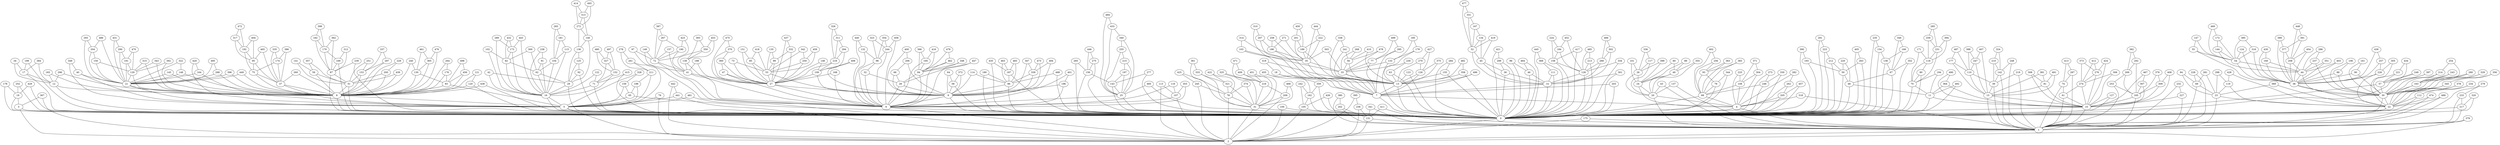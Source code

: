 graph {
	0 [label=0]
	1 [label=1]
	2 [label=2]
	3 [label=3]
	4 [label=4]
	5 [label=5]
	6 [label=6]
	7 [label=7]
	8 [label=8]
	9 [label=9]
	10 [label=10]
	11 [label=11]
	12 [label=12]
	13 [label=13]
	14 [label=14]
	15 [label=15]
	16 [label=16]
	17 [label=17]
	18 [label=18]
	19 [label=19]
	20 [label=20]
	21 [label=21]
	22 [label=22]
	23 [label=23]
	24 [label=24]
	25 [label=25]
	26 [label=26]
	27 [label=27]
	28 [label=28]
	29 [label=29]
	30 [label=30]
	31 [label=31]
	32 [label=32]
	33 [label=33]
	34 [label=34]
	35 [label=35]
	36 [label=36]
	37 [label=37]
	38 [label=38]
	39 [label=39]
	40 [label=40]
	41 [label=41]
	42 [label=42]
	43 [label=43]
	44 [label=44]
	45 [label=45]
	46 [label=46]
	47 [label=47]
	48 [label=48]
	49 [label=49]
	50 [label=50]
	51 [label=51]
	52 [label=52]
	53 [label=53]
	54 [label=54]
	55 [label=55]
	56 [label=56]
	57 [label=57]
	58 [label=58]
	59 [label=59]
	60 [label=60]
	61 [label=61]
	62 [label=62]
	63 [label=63]
	64 [label=64]
	65 [label=65]
	66 [label=66]
	67 [label=67]
	68 [label=68]
	69 [label=69]
	70 [label=70]
	71 [label=71]
	72 [label=72]
	73 [label=73]
	74 [label=74]
	75 [label=75]
	76 [label=76]
	77 [label=77]
	78 [label=78]
	79 [label=79]
	80 [label=80]
	81 [label=81]
	82 [label=82]
	83 [label=83]
	84 [label=84]
	85 [label=85]
	86 [label=86]
	87 [label=87]
	88 [label=88]
	89 [label=89]
	90 [label=90]
	91 [label=91]
	92 [label=92]
	93 [label=93]
	94 [label=94]
	95 [label=95]
	96 [label=96]
	97 [label=97]
	98 [label=98]
	99 [label=99]
	100 [label=100]
	101 [label=101]
	102 [label=102]
	103 [label=103]
	104 [label=104]
	105 [label=105]
	106 [label=106]
	107 [label=107]
	108 [label=108]
	109 [label=109]
	110 [label=110]
	111 [label=111]
	112 [label=112]
	113 [label=113]
	114 [label=114]
	115 [label=115]
	116 [label=116]
	117 [label=117]
	118 [label=118]
	119 [label=119]
	120 [label=120]
	121 [label=121]
	122 [label=122]
	123 [label=123]
	124 [label=124]
	125 [label=125]
	126 [label=126]
	127 [label=127]
	128 [label=128]
	129 [label=129]
	130 [label=130]
	131 [label=131]
	132 [label=132]
	133 [label=133]
	134 [label=134]
	135 [label=135]
	136 [label=136]
	137 [label=137]
	138 [label=138]
	139 [label=139]
	140 [label=140]
	141 [label=141]
	142 [label=142]
	143 [label=143]
	144 [label=144]
	145 [label=145]
	146 [label=146]
	147 [label=147]
	148 [label=148]
	149 [label=149]
	150 [label=150]
	151 [label=151]
	152 [label=152]
	153 [label=153]
	154 [label=154]
	155 [label=155]
	156 [label=156]
	157 [label=157]
	158 [label=158]
	159 [label=159]
	160 [label=160]
	161 [label=161]
	162 [label=162]
	163 [label=163]
	164 [label=164]
	165 [label=165]
	166 [label=166]
	167 [label=167]
	168 [label=168]
	169 [label=169]
	170 [label=170]
	171 [label=171]
	172 [label=172]
	173 [label=173]
	174 [label=174]
	175 [label=175]
	176 [label=176]
	177 [label=177]
	178 [label=178]
	179 [label=179]
	180 [label=180]
	181 [label=181]
	182 [label=182]
	183 [label=183]
	184 [label=184]
	185 [label=185]
	186 [label=186]
	187 [label=187]
	188 [label=188]
	189 [label=189]
	190 [label=190]
	191 [label=191]
	192 [label=192]
	193 [label=193]
	194 [label=194]
	195 [label=195]
	196 [label=196]
	197 [label=197]
	198 [label=198]
	199 [label=199]
	200 [label=200]
	201 [label=201]
	202 [label=202]
	203 [label=203]
	204 [label=204]
	205 [label=205]
	206 [label=206]
	207 [label=207]
	208 [label=208]
	209 [label=209]
	210 [label=210]
	211 [label=211]
	212 [label=212]
	213 [label=213]
	214 [label=214]
	215 [label=215]
	216 [label=216]
	217 [label=217]
	218 [label=218]
	219 [label=219]
	220 [label=220]
	221 [label=221]
	222 [label=222]
	223 [label=223]
	224 [label=224]
	225 [label=225]
	226 [label=226]
	227 [label=227]
	228 [label=228]
	229 [label=229]
	230 [label=230]
	231 [label=231]
	232 [label=232]
	233 [label=233]
	234 [label=234]
	235 [label=235]
	236 [label=236]
	237 [label=237]
	238 [label=238]
	239 [label=239]
	240 [label=240]
	241 [label=241]
	242 [label=242]
	243 [label=243]
	244 [label=244]
	245 [label=245]
	246 [label=246]
	247 [label=247]
	248 [label=248]
	249 [label=249]
	250 [label=250]
	251 [label=251]
	252 [label=252]
	253 [label=253]
	254 [label=254]
	255 [label=255]
	256 [label=256]
	257 [label=257]
	258 [label=258]
	259 [label=259]
	260 [label=260]
	261 [label=261]
	262 [label=262]
	263 [label=263]
	264 [label=264]
	265 [label=265]
	266 [label=266]
	267 [label=267]
	268 [label=268]
	269 [label=269]
	270 [label=270]
	271 [label=271]
	272 [label=272]
	273 [label=273]
	274 [label=274]
	275 [label=275]
	276 [label=276]
	277 [label=277]
	278 [label=278]
	279 [label=279]
	280 [label=280]
	281 [label=281]
	282 [label=282]
	283 [label=283]
	284 [label=284]
	285 [label=285]
	286 [label=286]
	287 [label=287]
	288 [label=288]
	289 [label=289]
	290 [label=290]
	291 [label=291]
	292 [label=292]
	293 [label=293]
	294 [label=294]
	295 [label=295]
	296 [label=296]
	297 [label=297]
	298 [label=298]
	299 [label=299]
	300 [label=300]
	301 [label=301]
	302 [label=302]
	303 [label=303]
	304 [label=304]
	305 [label=305]
	306 [label=306]
	307 [label=307]
	308 [label=308]
	309 [label=309]
	310 [label=310]
	311 [label=311]
	312 [label=312]
	313 [label=313]
	314 [label=314]
	315 [label=315]
	316 [label=316]
	317 [label=317]
	318 [label=318]
	319 [label=319]
	320 [label=320]
	321 [label=321]
	322 [label=322]
	323 [label=323]
	324 [label=324]
	325 [label=325]
	326 [label=326]
	327 [label=327]
	328 [label=328]
	329 [label=329]
	330 [label=330]
	331 [label=331]
	332 [label=332]
	333 [label=333]
	334 [label=334]
	335 [label=335]
	336 [label=336]
	337 [label=337]
	338 [label=338]
	339 [label=339]
	340 [label=340]
	341 [label=341]
	342 [label=342]
	343 [label=343]
	344 [label=344]
	345 [label=345]
	346 [label=346]
	347 [label=347]
	348 [label=348]
	349 [label=349]
	350 [label=350]
	351 [label=351]
	352 [label=352]
	353 [label=353]
	354 [label=354]
	355 [label=355]
	356 [label=356]
	357 [label=357]
	358 [label=358]
	359 [label=359]
	360 [label=360]
	361 [label=361]
	362 [label=362]
	363 [label=363]
	364 [label=364]
	365 [label=365]
	366 [label=366]
	367 [label=367]
	368 [label=368]
	369 [label=369]
	370 [label=370]
	371 [label=371]
	372 [label=372]
	373 [label=373]
	374 [label=374]
	375 [label=375]
	376 [label=376]
	377 [label=377]
	378 [label=378]
	379 [label=379]
	380 [label=380]
	381 [label=381]
	382 [label=382]
	383 [label=383]
	384 [label=384]
	385 [label=385]
	386 [label=386]
	387 [label=387]
	388 [label=388]
	389 [label=389]
	390 [label=390]
	391 [label=391]
	392 [label=392]
	393 [label=393]
	394 [label=394]
	395 [label=395]
	396 [label=396]
	397 [label=397]
	398 [label=398]
	399 [label=399]
	400 [label=400]
	401 [label=401]
	402 [label=402]
	403 [label=403]
	404 [label=404]
	405 [label=405]
	406 [label=406]
	407 [label=407]
	408 [label=408]
	409 [label=409]
	410 [label=410]
	411 [label=411]
	412 [label=412]
	413 [label=413]
	414 [label=414]
	415 [label=415]
	416 [label=416]
	417 [label=417]
	418 [label=418]
	419 [label=419]
	420 [label=420]
	421 [label=421]
	422 [label=422]
	423 [label=423]
	424 [label=424]
	425 [label=425]
	426 [label=426]
	427 [label=427]
	428 [label=428]
	429 [label=429]
	430 [label=430]
	431 [label=431]
	432 [label=432]
	433 [label=433]
	434 [label=434]
	435 [label=435]
	436 [label=436]
	437 [label=437]
	438 [label=438]
	439 [label=439]
	440 [label=440]
	441 [label=441]
	442 [label=442]
	443 [label=443]
	444 [label=444]
	445 [label=445]
	446 [label=446]
	447 [label=447]
	448 [label=448]
	449 [label=449]
	450 [label=450]
	451 [label=451]
	452 [label=452]
	453 [label=453]
	454 [label=454]
	455 [label=455]
	456 [label=456]
	457 [label=457]
	458 [label=458]
	459 [label=459]
	460 [label=460]
	461 [label=461]
	462 [label=462]
	463 [label=463]
	464 [label=464]
	465 [label=465]
	466 [label=466]
	467 [label=467]
	468 [label=468]
	469 [label=469]
	470 [label=470]
	471 [label=471]
	472 [label=472]
	473 [label=473]
	474 [label=474]
	475 [label=475]
	476 [label=476]
	477 [label=477]
	478 [label=478]
	479 [label=479]
	480 [label=480]
	481 [label=481]
	482 [label=482]
	483 [label=483]
	484 [label=484]
	485 [label=485]
	486 [label=486]
	487 [label=487]
	488 [label=488]
	489 [label=489]
	490 [label=490]
	491 [label=491]
	492 [label=492]
	493 [label=493]
	494 [label=494]
	495 [label=495]
	496 [label=496]
	497 [label=497]
	498 [label=498]
	499 [label=499]
	0 -- 1
	1 -- 2
	2 -- 0
	3 -- 2
	3 -- 0
	4 -- 0
	4 -- 1
	5 -- 2
	5 -- 0
	6 -- 2
	6 -- 0
	7 -- 4
	7 -- 0
	8 -- 5
	8 -- 0
	9 -- 6
	9 -- 0
	10 -- 0
	10 -- 1
	11 -- 10
	11 -- 0
	12 -- 8
	12 -- 0
	13 -- 7
	13 -- 0
	14 -- 7
	14 -- 0
	15 -- 10
	15 -- 1
	16 -- 5
	16 -- 0
	17 -- 12
	17 -- 0
	18 -- 13
	18 -- 7
	19 -- 3
	19 -- 0
	20 -- 4
	20 -- 1
	21 -- 8
	21 -- 5
	22 -- 0
	22 -- 1
	23 -- 22
	23 -- 1
	24 -- 20
	24 -- 4
	25 -- 6
	25 -- 0
	26 -- 24
	26 -- 20
	27 -- 9
	27 -- 6
	28 -- 9
	28 -- 6
	29 -- 16
	29 -- 0
	30 -- 22
	30 -- 0
	31 -- 2
	31 -- 0
	32 -- 28
	32 -- 6
	33 -- 13
	33 -- 7
	34 -- 17
	34 -- 12
	35 -- 33
	35 -- 7
	36 -- 14
	36 -- 0
	37 -- 8
	37 -- 5
	38 -- 30
	38 -- 22
	39 -- 15
	39 -- 1
	40 -- 21
	40 -- 5
	41 -- 27
	41 -- 6
	42 -- 29
	42 -- 16
	43 -- 20
	43 -- 1
	44 -- 38
	44 -- 30
	45 -- 36
	45 -- 14
	46 -- 14
	46 -- 0
	47 -- 27
	47 -- 6
	48 -- 11
	48 -- 0
	49 -- 24
	49 -- 20
	50 -- 48
	50 -- 0
	51 -- 8
	51 -- 0
	52 -- 45
	52 -- 14
	53 -- 27
	53 -- 9
	54 -- 44
	54 -- 38
	55 -- 54
	55 -- 38
	56 -- 33
	56 -- 13
	57 -- 30
	57 -- 0
	58 -- 9
	58 -- 0
	59 -- 51
	59 -- 8
	60 -- 49
	60 -- 24
	61 -- 10
	61 -- 1
	62 -- 29
	62 -- 16
	63 -- 13
	63 -- 0
	64 -- 58
	64 -- 9
	65 -- 5
	65 -- 0
	66 -- 28
	66 -- 9
	67 -- 48
	67 -- 0
	68 -- 4
	68 -- 0
	69 -- 23
	69 -- 1
	70 -- 11
	70 -- 0
	71 -- 16
	71 -- 0
	72 -- 41
	72 -- 6
	73 -- 53
	73 -- 27
	74 -- 61
	74 -- 1
	75 -- 37
	75 -- 8
	76 -- 68
	76 -- 0
	77 -- 33
	77 -- 7
	78 -- 31
	78 -- 2
	79 -- 5
	79 -- 2
	80 -- 70
	80 -- 0
	81 -- 15
	81 -- 10
	82 -- 62
	82 -- 16
	83 -- 8
	83 -- 5
	84 -- 28
	84 -- 6
	85 -- 53
	85 -- 27
	86 -- 9
	86 -- 0
	87 -- 51
	87 -- 0
	88 -- 38
	88 -- 30
	89 -- 49
	89 -- 24
	90 -- 38
	90 -- 30
	91 -- 62
	91 -- 16
	92 -- 29
	92 -- 0
	93 -- 76
	93 -- 68
	94 -- 69
	94 -- 23
	95 -- 75
	95 -- 37
	96 -- 46
	96 -- 0
	97 -- 72
	97 -- 6
	98 -- 32
	98 -- 6
	99 -- 53
	99 -- 27
	100 -- 2
	100 -- 0
	101 -- 26
	101 -- 24
	102 -- 82
	102 -- 16
	103 -- 35
	103 -- 33
	104 -- 62
	104 -- 16
	105 -- 2
	105 -- 0
	106 -- 88
	106 -- 30
	107 -- 6
	107 -- 2
	108 -- 68
	108 -- 4
	109 -- 27
	109 -- 9
	110 -- 39
	110 -- 15
	111 -- 14
	111 -- 0
	112 -- 22
	112 -- 0
	113 -- 107
	113 -- 2
	114 -- 86
	114 -- 9
	115 -- 104
	115 -- 16
	116 -- 107
	116 -- 6
	117 -- 26
	117 -- 20
	118 -- 80
	118 -- 70
	119 -- 23
	119 -- 22
	120 -- 8
	120 -- 0
	121 -- 120
	121 -- 8
	122 -- 71
	122 -- 16
	123 -- 13
	123 -- 0
	124 -- 54
	124 -- 38
	125 -- 92
	125 -- 29
	126 -- 13
	126 -- 7
	127 -- 10
	127 -- 0
	128 -- 14
	128 -- 0
	129 -- 21
	129 -- 8
	130 -- 83
	130 -- 8
	131 -- 1
	131 -- 2
	132 -- 98
	132 -- 6
	133 -- 33
	133 -- 13
	134 -- 52
	134 -- 45
	135 -- 99
	135 -- 53
	136 -- 125
	136 -- 29
	137 -- 20
	137 -- 1
	138 -- 67
	138 -- 0
	139 -- 41
	139 -- 6
	140 -- 136
	140 -- 29
	141 -- 59
	141 -- 51
	142 -- 39
	142 -- 1
	143 -- 25
	143 -- 0
	144 -- 54
	144 -- 44
	145 -- 21
	145 -- 8
	146 -- 109
	146 -- 27
	147 -- 55
	147 -- 54
	148 -- 21
	148 -- 8
	149 -- 72
	149 -- 41
	150 -- 129
	150 -- 21
	151 -- 85
	151 -- 27
	152 -- 71
	152 -- 16
	153 -- 51
	153 -- 8
	154 -- 138
	154 -- 0
	155 -- 13
	155 -- 0
	156 -- 143
	156 -- 0
	157 -- 72
	157 -- 6
	158 -- 128
	158 -- 0
	159 -- 65
	159 -- 5
	160 -- 44
	160 -- 38
	161 -- 90
	161 -- 30
	162 -- 105
	162 -- 0
	163 -- 30
	163 -- 22
	164 -- 21
	164 -- 5
	165 -- 10
	165 -- 1
	166 -- 138
	166 -- 67
	167 -- 134
	167 -- 52
	168 -- 27
	168 -- 6
	169 -- 87
	169 -- 0
	170 -- 169
	170 -- 87
	171 -- 118
	171 -- 70
	172 -- 144
	172 -- 54
	173 -- 82
	173 -- 16
	174 -- 75
	174 -- 37
	175 -- 1
	175 -- 2
	176 -- 83
	176 -- 8
	177 -- 110
	177 -- 15
	178 -- 19
	178 -- 0
	179 -- 133
	179 -- 33
	180 -- 86
	180 -- 0
	181 -- 115
	181 -- 104
	182 -- 170
	182 -- 87
	183 -- 12
	183 -- 8
	184 -- 158
	184 -- 128
	185 -- 179
	185 -- 133
	186 -- 35
	186 -- 7
	187 -- 86
	187 -- 0
	188 -- 41
	188 -- 27
	189 -- 35
	189 -- 7
	190 -- 72
	190 -- 41
	191 -- 129
	191 -- 21
	192 -- 95
	192 -- 75
	193 -- 50
	193 -- 0
	194 -- 70
	194 -- 11
	195 -- 84
	195 -- 6
	196 -- 9
	196 -- 6
	197 -- 143
	197 -- 25
	198 -- 65
	198 -- 5
	199 -- 17
	199 -- 0
	200 -- 51
	200 -- 8
	201 -- 189
	201 -- 35
	202 -- 131
	202 -- 1
	203 -- 7
	203 -- 0
	204 -- 150
	204 -- 21
	205 -- 4
	205 -- 0
	206 -- 66
	206 -- 9
	207 -- 186
	207 -- 7
	208 -- 44
	208 -- 38
	209 -- 31
	209 -- 2
	210 -- 142
	210 -- 39
	211 -- 198
	211 -- 5
	212 -- 50
	212 -- 0
	213 -- 128
	213 -- 0
	214 -- 163
	214 -- 30
	215 -- 197
	215 -- 25
	216 -- 209
	216 -- 31
	217 -- 0
	217 -- 1
	218 -- 109
	218 -- 27
	219 -- 39
	219 -- 1
	220 -- 50
	220 -- 48
	221 -- 57
	221 -- 30
	222 -- 189
	222 -- 35
	223 -- 212
	223 -- 0
	224 -- 184
	224 -- 158
	225 -- 108
	225 -- 4
	226 -- 38
	226 -- 22
	227 -- 10
	227 -- 1
	228 -- 69
	228 -- 1
	229 -- 200
	229 -- 8
	230 -- 63
	230 -- 0
	231 -- 118
	231 -- 70
	232 -- 227
	232 -- 1
	233 -- 217
	233 -- 1
	234 -- 112
	234 -- 22
	235 -- 154
	235 -- 0
	236 -- 131
	236 -- 2
	237 -- 44
	237 -- 30
	238 -- 91
	238 -- 16
	239 -- 87
	239 -- 0
	240 -- 130
	240 -- 8
	241 -- 56
	241 -- 13
	242 -- 162
	242 -- 105
	243 -- 163
	243 -- 30
	244 -- 98
	244 -- 6
	245 -- 78
	245 -- 2
	246 -- 68
	246 -- 0
	247 -- 110
	247 -- 15
	248 -- 142
	248 -- 1
	249 -- 57
	249 -- 0
	250 -- 53
	250 -- 27
	251 -- 153
	251 -- 51
	252 -- 19
	252 -- 0
	253 -- 165
	253 -- 1
	254 -- 214
	254 -- 163
	255 -- 215
	255 -- 25
	256 -- 93
	256 -- 68
	257 -- 226
	257 -- 38
	258 -- 186
	258 -- 7
	259 -- 231
	259 -- 118
	260 -- 37
	260 -- 8
	261 -- 211
	261 -- 5
	262 -- 205
	262 -- 4
	263 -- 50
	263 -- 0
	264 -- 176
	264 -- 8
	265 -- 156
	265 -- 0
	266 -- 128
	266 -- 14
	267 -- 190
	267 -- 72
	268 -- 56
	268 -- 33
	269 -- 253
	269 -- 165
	270 -- 126
	270 -- 13
	271 -- 186
	271 -- 35
	272 -- 140
	272 -- 136
	273 -- 246
	273 -- 0
	274 -- 61
	274 -- 10
	275 -- 156
	275 -- 0
	276 -- 274
	276 -- 10
	277 -- 143
	277 -- 0
	278 -- 261
	278 -- 211
	279 -- 233
	279 -- 1
	280 -- 163
	280 -- 30
	281 -- 69
	281 -- 23
	282 -- 262
	282 -- 4
	283 -- 181
	283 -- 104
	284 -- 155
	284 -- 0
	285 -- 259
	285 -- 231
	286 -- 237
	286 -- 44
	287 -- 74
	287 -- 1
	288 -- 21
	288 -- 8
	289 -- 173
	289 -- 16
	290 -- 191
	290 -- 21
	291 -- 223
	291 -- 0
	292 -- 269
	292 -- 165
	293 -- 204
	293 -- 21
	294 -- 218
	294 -- 109
	295 -- 77
	295 -- 7
	296 -- 12
	296 -- 8
	297 -- 153
	297 -- 8
	298 -- 119
	298 -- 23
	299 -- 36
	299 -- 0
	300 -- 82
	300 -- 62
	301 -- 14
	301 -- 0
	302 -- 266
	302 -- 14
	303 -- 35
	303 -- 33
	304 -- 108
	304 -- 4
	305 -- 226
	305 -- 22
	306 -- 274
	306 -- 10
	307 -- 165
	307 -- 10
	308 -- 81
	308 -- 10
	309 -- 165
	309 -- 10
	310 -- 207
	310 -- 7
	311 -- 294
	311 -- 218
	312 -- 169
	312 -- 87
	313 -- 272
	313 -- 140
	314 -- 103
	314 -- 35
	315 -- 129
	315 -- 8
	316 -- 54
	316 -- 38
	317 -- 192
	317 -- 95
	318 -- 4
	318 -- 1
	319 -- 18
	319 -- 13
	320 -- 217
	320 -- 0
	321 -- 78
	321 -- 31
	322 -- 148
	322 -- 21
	323 -- 244
	323 -- 98
	324 -- 210
	324 -- 142
	325 -- 216
	325 -- 31
	326 -- 311
	326 -- 218
	327 -- 152
	327 -- 71
	328 -- 159
	328 -- 5
	329 -- 163
	329 -- 30
	330 -- 246
	330 -- 0
	331 -- 167
	331 -- 52
	332 -- 99
	332 -- 27
	333 -- 321
	333 -- 31
	334 -- 128
	334 -- 0
	335 -- 174
	335 -- 37
	336 -- 117
	336 -- 26
	337 -- 297
	337 -- 153
	338 -- 241
	338 -- 13
	339 -- 86
	339 -- 9
	340 -- 255
	340 -- 25
	341 -- 131
	341 -- 1
	342 -- 250
	342 -- 53
	343 -- 129
	343 -- 8
	344 -- 76
	344 -- 0
	345 -- 30
	345 -- 22
	346 -- 166
	346 -- 67
	347 -- 339
	347 -- 9
	348 -- 84
	348 -- 6
	349 -- 40
	349 -- 5
	350 -- 139
	350 -- 41
	351 -- 44
	351 -- 38
	352 -- 67
	352 -- 0
	353 -- 107
	353 -- 6
	354 -- 244
	354 -- 98
	355 -- 49
	355 -- 20
	356 -- 345
	356 -- 30
	357 -- 59
	357 -- 51
	358 -- 13
	358 -- 0
	359 -- 162
	359 -- 0
	360 -- 47
	360 -- 27
	361 -- 333
	361 -- 31
	362 -- 170
	362 -- 87
	363 -- 93
	363 -- 68
	364 -- 11
	364 -- 10
	365 -- 130
	365 -- 8
	366 -- 195
	366 -- 84
	367 -- 3
	367 -- 2
	368 -- 111
	368 -- 0
	369 -- 23
	369 -- 22
	370 -- 360
	370 -- 27
	371 -- 304
	371 -- 108
	372 -- 58
	372 -- 9
	373 -- 276
	373 -- 274
	374 -- 78
	374 -- 31
	375 -- 126
	375 -- 13
	376 -- 309
	376 -- 165
	377 -- 208
	377 -- 38
	378 -- 30
	378 -- 22
	379 -- 1
	379 -- 2
	380 -- 202
	380 -- 1
	381 -- 81
	381 -- 15
	382 -- 292
	382 -- 269
	383 -- 93
	383 -- 68
	384 -- 17
	384 -- 12
	385 -- 316
	385 -- 54
	386 -- 174
	386 -- 37
	387 -- 267
	387 -- 72
	388 -- 247
	388 -- 110
	389 -- 377
	389 -- 38
	390 -- 193
	390 -- 0
	391 -- 377
	391 -- 208
	392 -- 129
	392 -- 8
	393 -- 350
	393 -- 139
	394 -- 231
	394 -- 118
	395 -- 236
	395 -- 2
	396 -- 21
	396 -- 8
	397 -- 57
	397 -- 30
	398 -- 182
	398 -- 170
	399 -- 26
	399 -- 24
	400 -- 206
	400 -- 9
	401 -- 196
	401 -- 6
	402 -- 256
	402 -- 68
	403 -- 44
	403 -- 38
	404 -- 192
	404 -- 95
	405 -- 263
	405 -- 0
	406 -- 109
	406 -- 9
	407 -- 247
	407 -- 15
	408 -- 309
	408 -- 10
	409 -- 216
	409 -- 31
	410 -- 56
	410 -- 13
	411 -- 131
	411 -- 1
	412 -- 276
	412 -- 274
	413 -- 287
	413 -- 74
	414 -- 313
	414 -- 272
	415 -- 71
	415 -- 0
	416 -- 195
	416 -- 84
	417 -- 158
	417 -- 0
	418 -- 85
	418 -- 53
	419 -- 52
	419 -- 45
	420 -- 164
	420 -- 5
	421 -- 299
	421 -- 0
	422 -- 321
	422 -- 78
	423 -- 190
	423 -- 72
	424 -- 276
	424 -- 10
	425 -- 245
	425 -- 78
	426 -- 105
	426 -- 0
	427 -- 270
	427 -- 126
	428 -- 119
	428 -- 22
	429 -- 19
	429 -- 0
	430 -- 160
	430 -- 38
	431 -- 290
	431 -- 21
	432 -- 173
	432 -- 82
	433 -- 340
	433 -- 25
	434 -- 221
	434 -- 57
	435 -- 187
	435 -- 0
	436 -- 257
	436 -- 38
	437 -- 332
	437 -- 27
	438 -- 8
	438 -- 0
	439 -- 51
	439 -- 8
	440 -- 132
	440 -- 6
	441 -- 5
	441 -- 2
	442 -- 441
	442 -- 2
	443 -- 173
	443 -- 16
	444 -- 222
	444 -- 35
	445 -- 368
	445 -- 0
	446 -- 275
	446 -- 156
	447 -- 84
	447 -- 28
	448 -- 391
	448 -- 208
	449 -- 21
	449 -- 8
	450 -- 201
	450 -- 189
	451 -- 216
	451 -- 31
	452 -- 184
	452 -- 128
	453 -- 350
	453 -- 139
	454 -- 208
	454 -- 38
	455 -- 359
	455 -- 162
	456 -- 83
	456 -- 8
	457 -- 205
	457 -- 0
	458 -- 244
	458 -- 6
	459 -- 250
	459 -- 53
	460 -- 25
	460 -- 0
	461 -- 365
	461 -- 130
	462 -- 84
	462 -- 6
	463 -- 187
	463 -- 86
	464 -- 46
	464 -- 0
	465 -- 95
	465 -- 37
	466 -- 302
	466 -- 266
	467 -- 307
	467 -- 10
	468 -- 209
	468 -- 31
	469 -- 172
	469 -- 54
	470 -- 191
	470 -- 129
	471 -- 409
	471 -- 216
	472 -- 317
	472 -- 192
	473 -- 339
	473 -- 9
	474 -- 22
	474 -- 1
	475 -- 370
	475 -- 27
	476 -- 365
	476 -- 8
	477 -- 331
	477 -- 52
	478 -- 56
	478 -- 33
	479 -- 462
	479 -- 84
	480 -- 327
	480 -- 152
	481 -- 5
	481 -- 2
	482 -- 358
	482 -- 13
	483 -- 187
	483 -- 86
	484 -- 433
	484 -- 25
	485 -- 213
	485 -- 128
	486 -- 204
	486 -- 21
	487 -- 177
	487 -- 110
	488 -- 86
	488 -- 0
	489 -- 22
	489 -- 1
	490 -- 364
	490 -- 10
	491 -- 81
	491 -- 15
	492 -- 11
	492 -- 0
	493 -- 313
	493 -- 272
	494 -- 339
	494 -- 9
	495 -- 288
	495 -- 21
	496 -- 13
	496 -- 7
	497 -- 327
	497 -- 152
	498 -- 456
	498 -- 83
	499 -- 295
	499 -- 77
}
